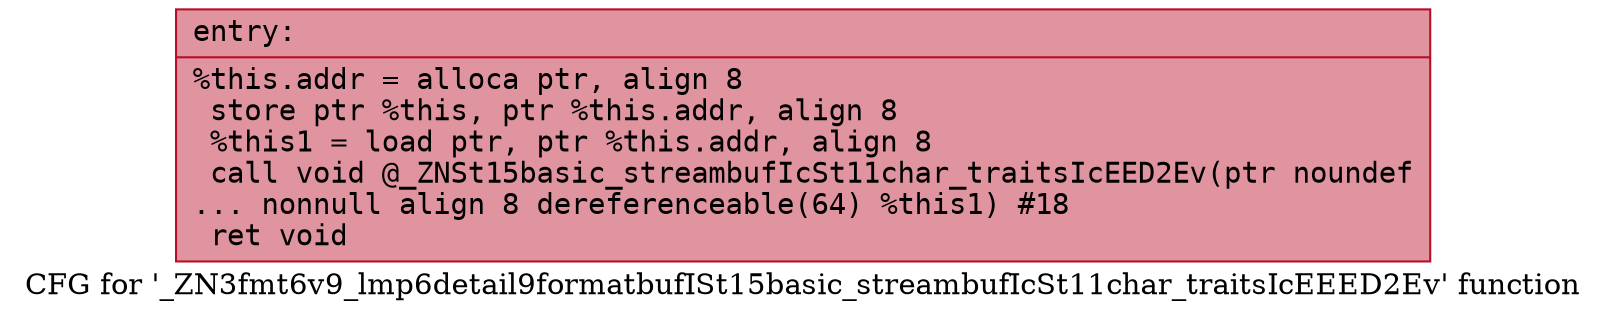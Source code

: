 digraph "CFG for '_ZN3fmt6v9_lmp6detail9formatbufISt15basic_streambufIcSt11char_traitsIcEEED2Ev' function" {
	label="CFG for '_ZN3fmt6v9_lmp6detail9formatbufISt15basic_streambufIcSt11char_traitsIcEEED2Ev' function";

	Node0x5584166033f0 [shape=record,color="#b70d28ff", style=filled, fillcolor="#b70d2870" fontname="Courier",label="{entry:\l|  %this.addr = alloca ptr, align 8\l  store ptr %this, ptr %this.addr, align 8\l  %this1 = load ptr, ptr %this.addr, align 8\l  call void @_ZNSt15basic_streambufIcSt11char_traitsIcEED2Ev(ptr noundef\l... nonnull align 8 dereferenceable(64) %this1) #18\l  ret void\l}"];
}
